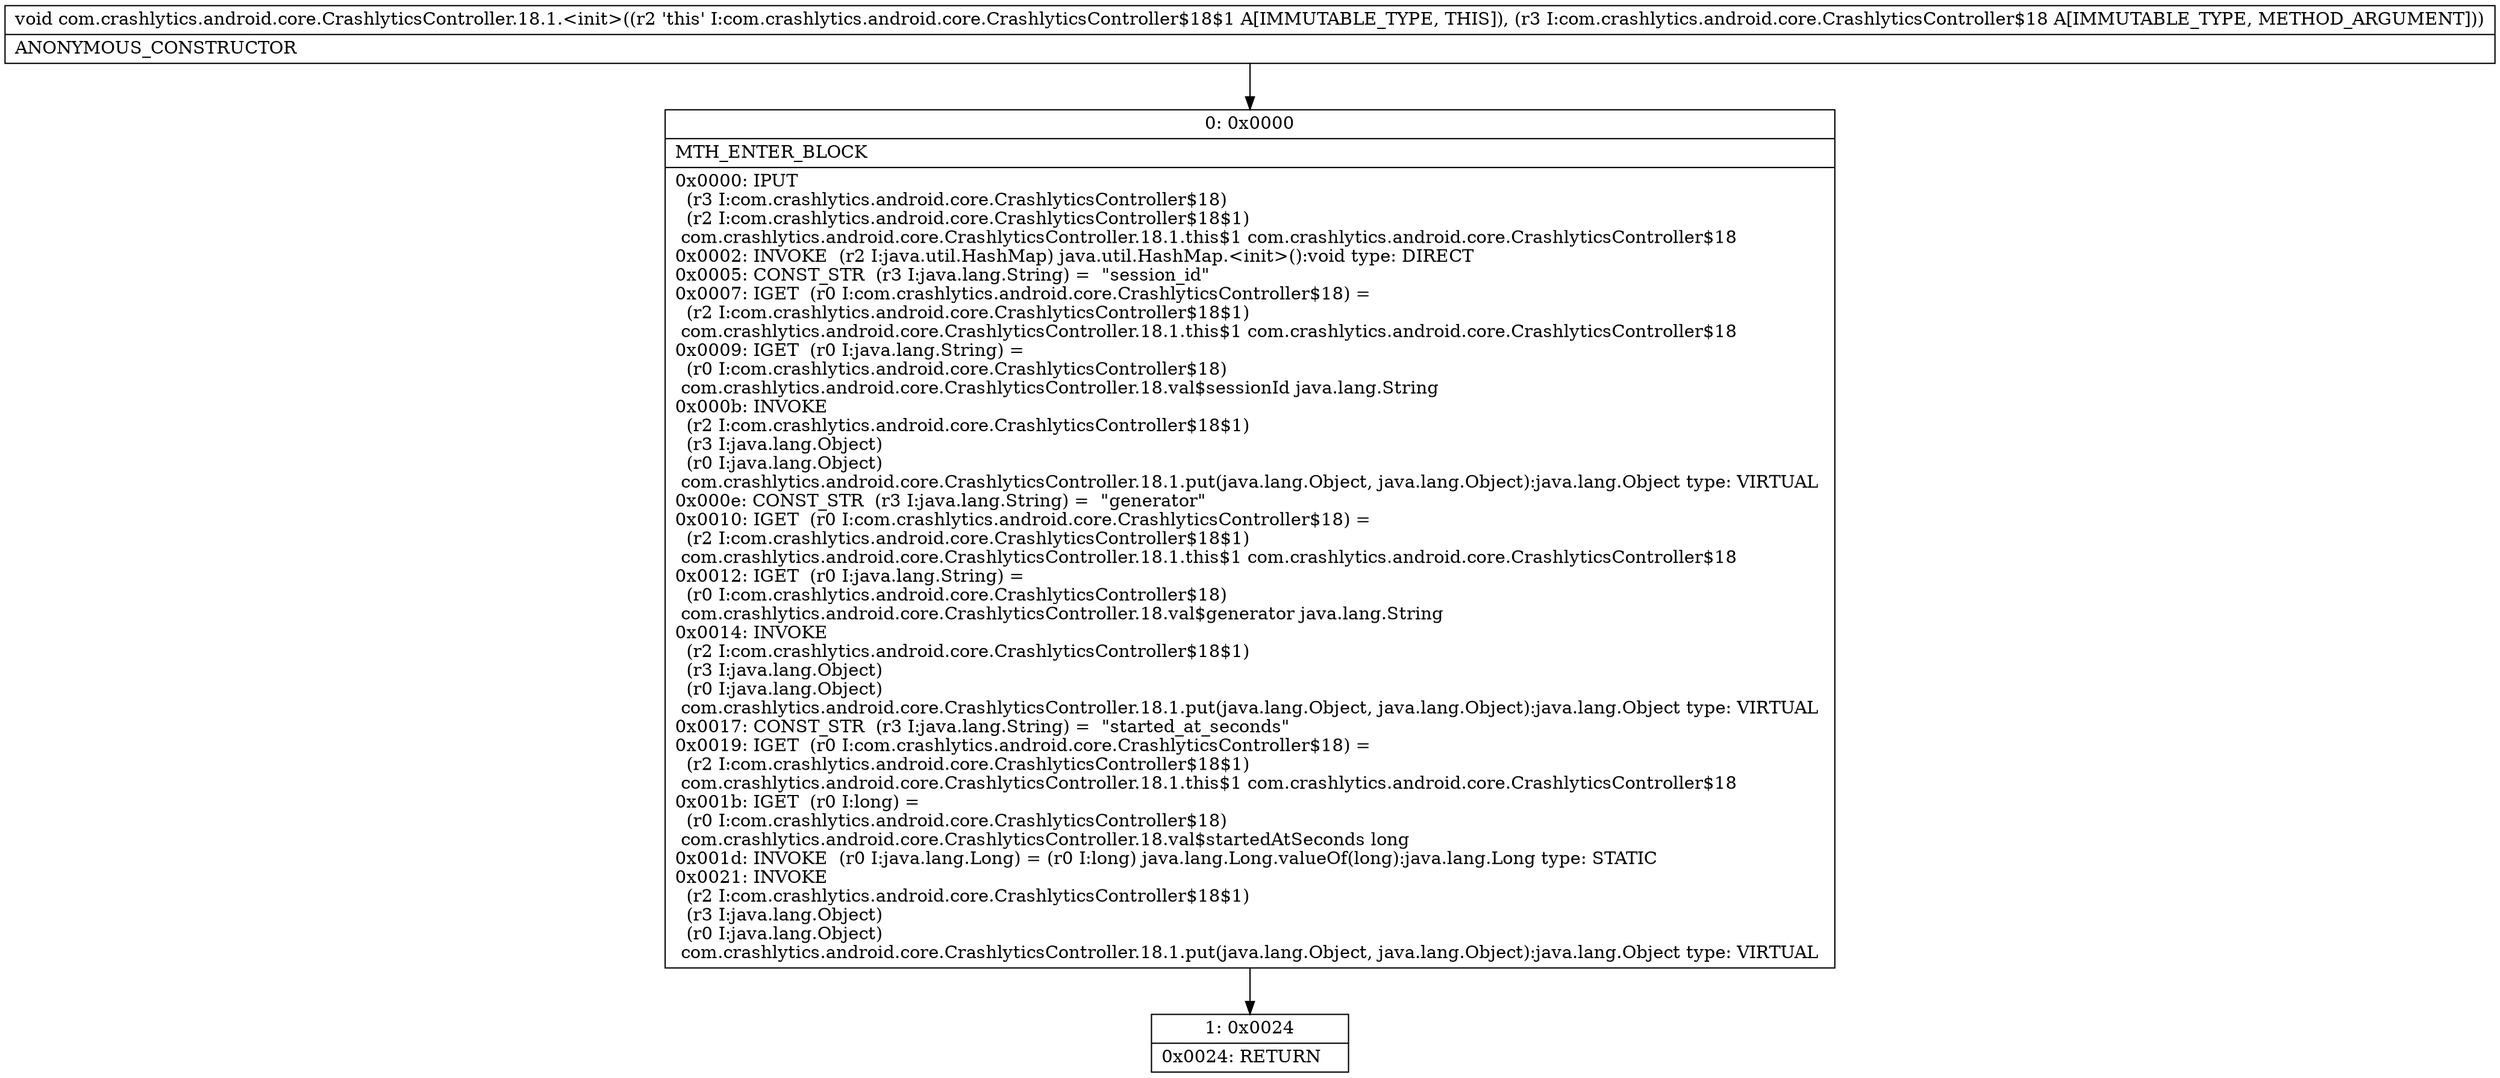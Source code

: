 digraph "CFG forcom.crashlytics.android.core.CrashlyticsController.18.1.\<init\>(Lcom\/crashlytics\/android\/core\/CrashlyticsController$18;)V" {
Node_0 [shape=record,label="{0\:\ 0x0000|MTH_ENTER_BLOCK\l|0x0000: IPUT  \l  (r3 I:com.crashlytics.android.core.CrashlyticsController$18)\l  (r2 I:com.crashlytics.android.core.CrashlyticsController$18$1)\l com.crashlytics.android.core.CrashlyticsController.18.1.this$1 com.crashlytics.android.core.CrashlyticsController$18 \l0x0002: INVOKE  (r2 I:java.util.HashMap) java.util.HashMap.\<init\>():void type: DIRECT \l0x0005: CONST_STR  (r3 I:java.lang.String) =  \"session_id\" \l0x0007: IGET  (r0 I:com.crashlytics.android.core.CrashlyticsController$18) = \l  (r2 I:com.crashlytics.android.core.CrashlyticsController$18$1)\l com.crashlytics.android.core.CrashlyticsController.18.1.this$1 com.crashlytics.android.core.CrashlyticsController$18 \l0x0009: IGET  (r0 I:java.lang.String) = \l  (r0 I:com.crashlytics.android.core.CrashlyticsController$18)\l com.crashlytics.android.core.CrashlyticsController.18.val$sessionId java.lang.String \l0x000b: INVOKE  \l  (r2 I:com.crashlytics.android.core.CrashlyticsController$18$1)\l  (r3 I:java.lang.Object)\l  (r0 I:java.lang.Object)\l com.crashlytics.android.core.CrashlyticsController.18.1.put(java.lang.Object, java.lang.Object):java.lang.Object type: VIRTUAL \l0x000e: CONST_STR  (r3 I:java.lang.String) =  \"generator\" \l0x0010: IGET  (r0 I:com.crashlytics.android.core.CrashlyticsController$18) = \l  (r2 I:com.crashlytics.android.core.CrashlyticsController$18$1)\l com.crashlytics.android.core.CrashlyticsController.18.1.this$1 com.crashlytics.android.core.CrashlyticsController$18 \l0x0012: IGET  (r0 I:java.lang.String) = \l  (r0 I:com.crashlytics.android.core.CrashlyticsController$18)\l com.crashlytics.android.core.CrashlyticsController.18.val$generator java.lang.String \l0x0014: INVOKE  \l  (r2 I:com.crashlytics.android.core.CrashlyticsController$18$1)\l  (r3 I:java.lang.Object)\l  (r0 I:java.lang.Object)\l com.crashlytics.android.core.CrashlyticsController.18.1.put(java.lang.Object, java.lang.Object):java.lang.Object type: VIRTUAL \l0x0017: CONST_STR  (r3 I:java.lang.String) =  \"started_at_seconds\" \l0x0019: IGET  (r0 I:com.crashlytics.android.core.CrashlyticsController$18) = \l  (r2 I:com.crashlytics.android.core.CrashlyticsController$18$1)\l com.crashlytics.android.core.CrashlyticsController.18.1.this$1 com.crashlytics.android.core.CrashlyticsController$18 \l0x001b: IGET  (r0 I:long) = \l  (r0 I:com.crashlytics.android.core.CrashlyticsController$18)\l com.crashlytics.android.core.CrashlyticsController.18.val$startedAtSeconds long \l0x001d: INVOKE  (r0 I:java.lang.Long) = (r0 I:long) java.lang.Long.valueOf(long):java.lang.Long type: STATIC \l0x0021: INVOKE  \l  (r2 I:com.crashlytics.android.core.CrashlyticsController$18$1)\l  (r3 I:java.lang.Object)\l  (r0 I:java.lang.Object)\l com.crashlytics.android.core.CrashlyticsController.18.1.put(java.lang.Object, java.lang.Object):java.lang.Object type: VIRTUAL \l}"];
Node_1 [shape=record,label="{1\:\ 0x0024|0x0024: RETURN   \l}"];
MethodNode[shape=record,label="{void com.crashlytics.android.core.CrashlyticsController.18.1.\<init\>((r2 'this' I:com.crashlytics.android.core.CrashlyticsController$18$1 A[IMMUTABLE_TYPE, THIS]), (r3 I:com.crashlytics.android.core.CrashlyticsController$18 A[IMMUTABLE_TYPE, METHOD_ARGUMENT]))  | ANONYMOUS_CONSTRUCTOR\l}"];
MethodNode -> Node_0;
Node_0 -> Node_1;
}

